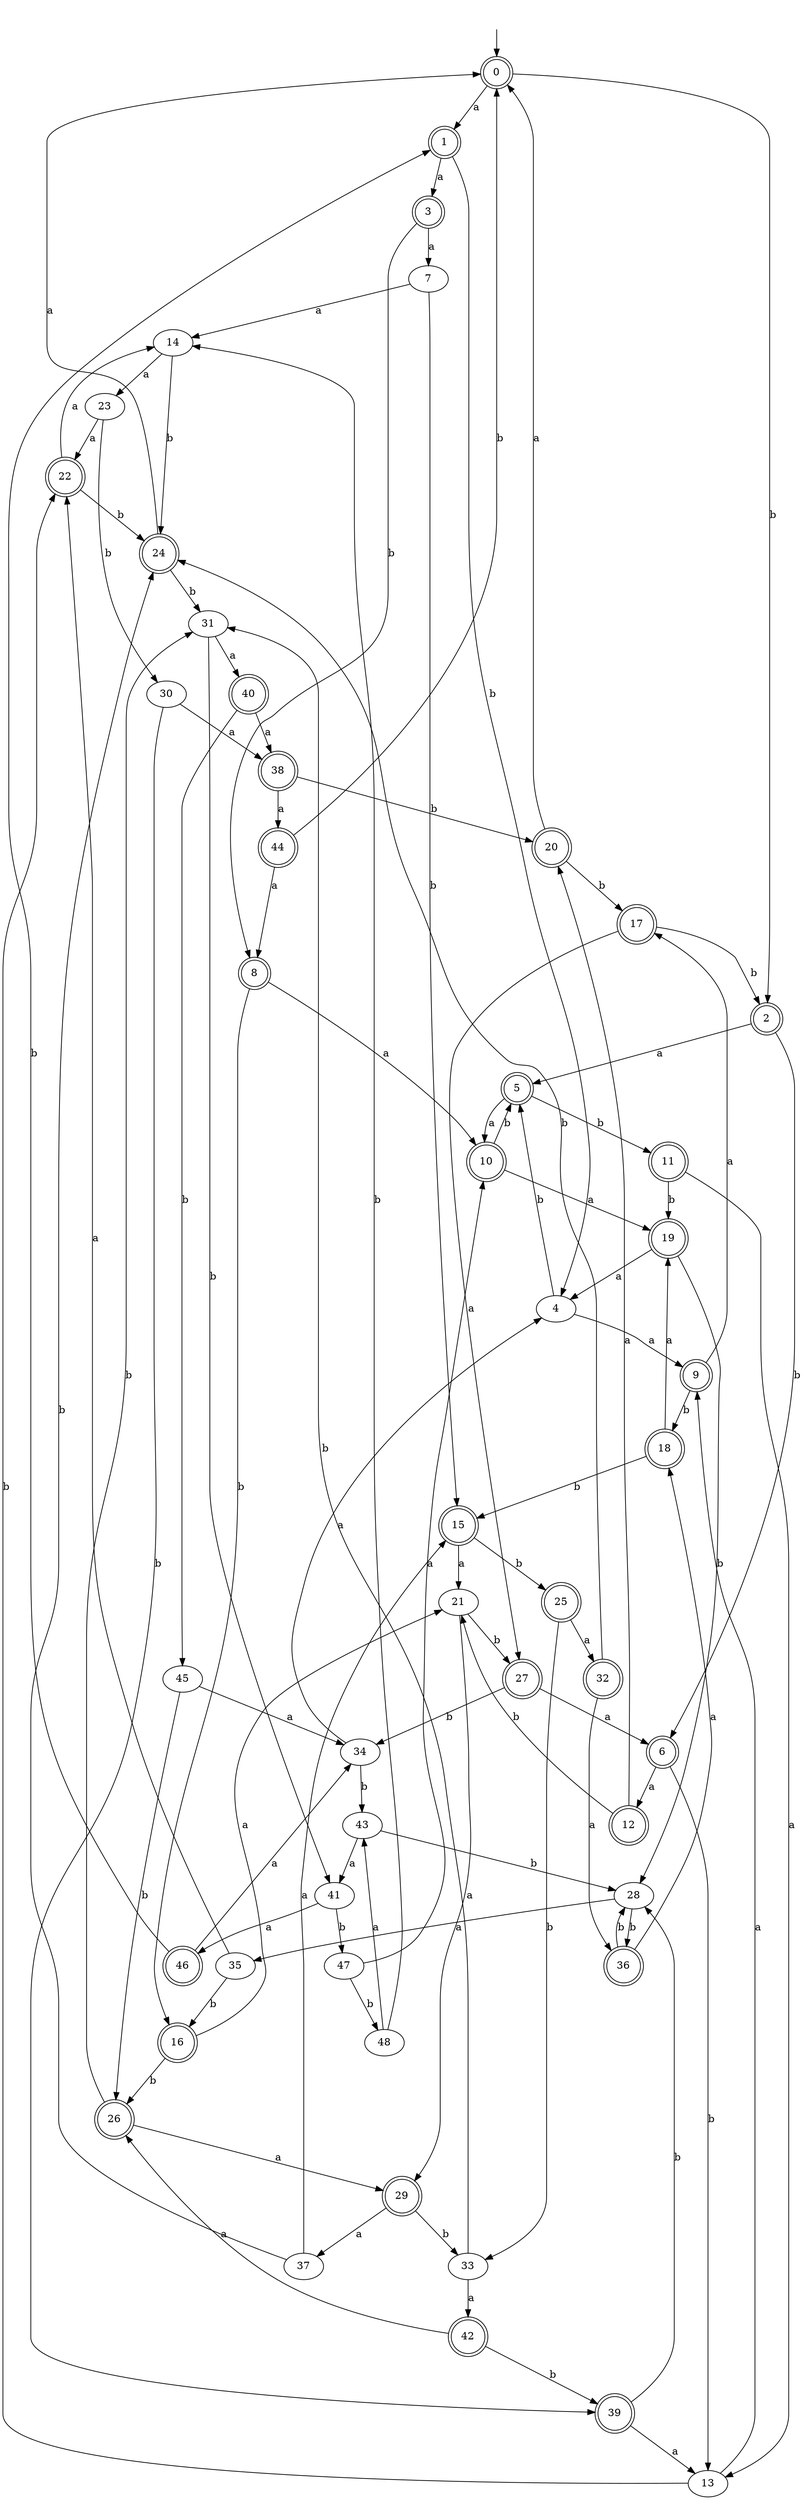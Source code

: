digraph RandomDFA {
  __start0 [label="", shape=none];
  __start0 -> 0 [label=""];
  0 [shape=circle] [shape=doublecircle]
  0 -> 1 [label="a"]
  0 -> 2 [label="b"]
  1 [shape=doublecircle]
  1 -> 3 [label="a"]
  1 -> 4 [label="b"]
  2 [shape=doublecircle]
  2 -> 5 [label="a"]
  2 -> 6 [label="b"]
  3 [shape=doublecircle]
  3 -> 7 [label="a"]
  3 -> 8 [label="b"]
  4
  4 -> 9 [label="a"]
  4 -> 5 [label="b"]
  5 [shape=doublecircle]
  5 -> 10 [label="a"]
  5 -> 11 [label="b"]
  6 [shape=doublecircle]
  6 -> 12 [label="a"]
  6 -> 13 [label="b"]
  7
  7 -> 14 [label="a"]
  7 -> 15 [label="b"]
  8 [shape=doublecircle]
  8 -> 10 [label="a"]
  8 -> 16 [label="b"]
  9 [shape=doublecircle]
  9 -> 17 [label="a"]
  9 -> 18 [label="b"]
  10 [shape=doublecircle]
  10 -> 19 [label="a"]
  10 -> 5 [label="b"]
  11 [shape=doublecircle]
  11 -> 13 [label="a"]
  11 -> 19 [label="b"]
  12 [shape=doublecircle]
  12 -> 20 [label="a"]
  12 -> 21 [label="b"]
  13
  13 -> 9 [label="a"]
  13 -> 22 [label="b"]
  14
  14 -> 23 [label="a"]
  14 -> 24 [label="b"]
  15 [shape=doublecircle]
  15 -> 21 [label="a"]
  15 -> 25 [label="b"]
  16 [shape=doublecircle]
  16 -> 21 [label="a"]
  16 -> 26 [label="b"]
  17 [shape=doublecircle]
  17 -> 27 [label="a"]
  17 -> 2 [label="b"]
  18 [shape=doublecircle]
  18 -> 19 [label="a"]
  18 -> 15 [label="b"]
  19 [shape=doublecircle]
  19 -> 4 [label="a"]
  19 -> 28 [label="b"]
  20 [shape=doublecircle]
  20 -> 0 [label="a"]
  20 -> 17 [label="b"]
  21
  21 -> 29 [label="a"]
  21 -> 27 [label="b"]
  22 [shape=doublecircle]
  22 -> 14 [label="a"]
  22 -> 24 [label="b"]
  23
  23 -> 22 [label="a"]
  23 -> 30 [label="b"]
  24 [shape=doublecircle]
  24 -> 0 [label="a"]
  24 -> 31 [label="b"]
  25 [shape=doublecircle]
  25 -> 32 [label="a"]
  25 -> 33 [label="b"]
  26 [shape=doublecircle]
  26 -> 29 [label="a"]
  26 -> 31 [label="b"]
  27 [shape=doublecircle]
  27 -> 6 [label="a"]
  27 -> 34 [label="b"]
  28
  28 -> 35 [label="a"]
  28 -> 36 [label="b"]
  29 [shape=doublecircle]
  29 -> 37 [label="a"]
  29 -> 33 [label="b"]
  30
  30 -> 38 [label="a"]
  30 -> 39 [label="b"]
  31
  31 -> 40 [label="a"]
  31 -> 41 [label="b"]
  32 [shape=doublecircle]
  32 -> 36 [label="a"]
  32 -> 24 [label="b"]
  33
  33 -> 42 [label="a"]
  33 -> 31 [label="b"]
  34
  34 -> 4 [label="a"]
  34 -> 43 [label="b"]
  35
  35 -> 22 [label="a"]
  35 -> 16 [label="b"]
  36 [shape=doublecircle]
  36 -> 18 [label="a"]
  36 -> 28 [label="b"]
  37
  37 -> 15 [label="a"]
  37 -> 24 [label="b"]
  38 [shape=doublecircle]
  38 -> 44 [label="a"]
  38 -> 20 [label="b"]
  39 [shape=doublecircle]
  39 -> 13 [label="a"]
  39 -> 28 [label="b"]
  40 [shape=doublecircle]
  40 -> 38 [label="a"]
  40 -> 45 [label="b"]
  41
  41 -> 46 [label="a"]
  41 -> 47 [label="b"]
  42 [shape=doublecircle]
  42 -> 26 [label="a"]
  42 -> 39 [label="b"]
  43
  43 -> 41 [label="a"]
  43 -> 28 [label="b"]
  44 [shape=doublecircle]
  44 -> 8 [label="a"]
  44 -> 0 [label="b"]
  45
  45 -> 34 [label="a"]
  45 -> 26 [label="b"]
  46 [shape=doublecircle]
  46 -> 34 [label="a"]
  46 -> 1 [label="b"]
  47
  47 -> 10 [label="a"]
  47 -> 48 [label="b"]
  48
  48 -> 43 [label="a"]
  48 -> 14 [label="b"]
}
